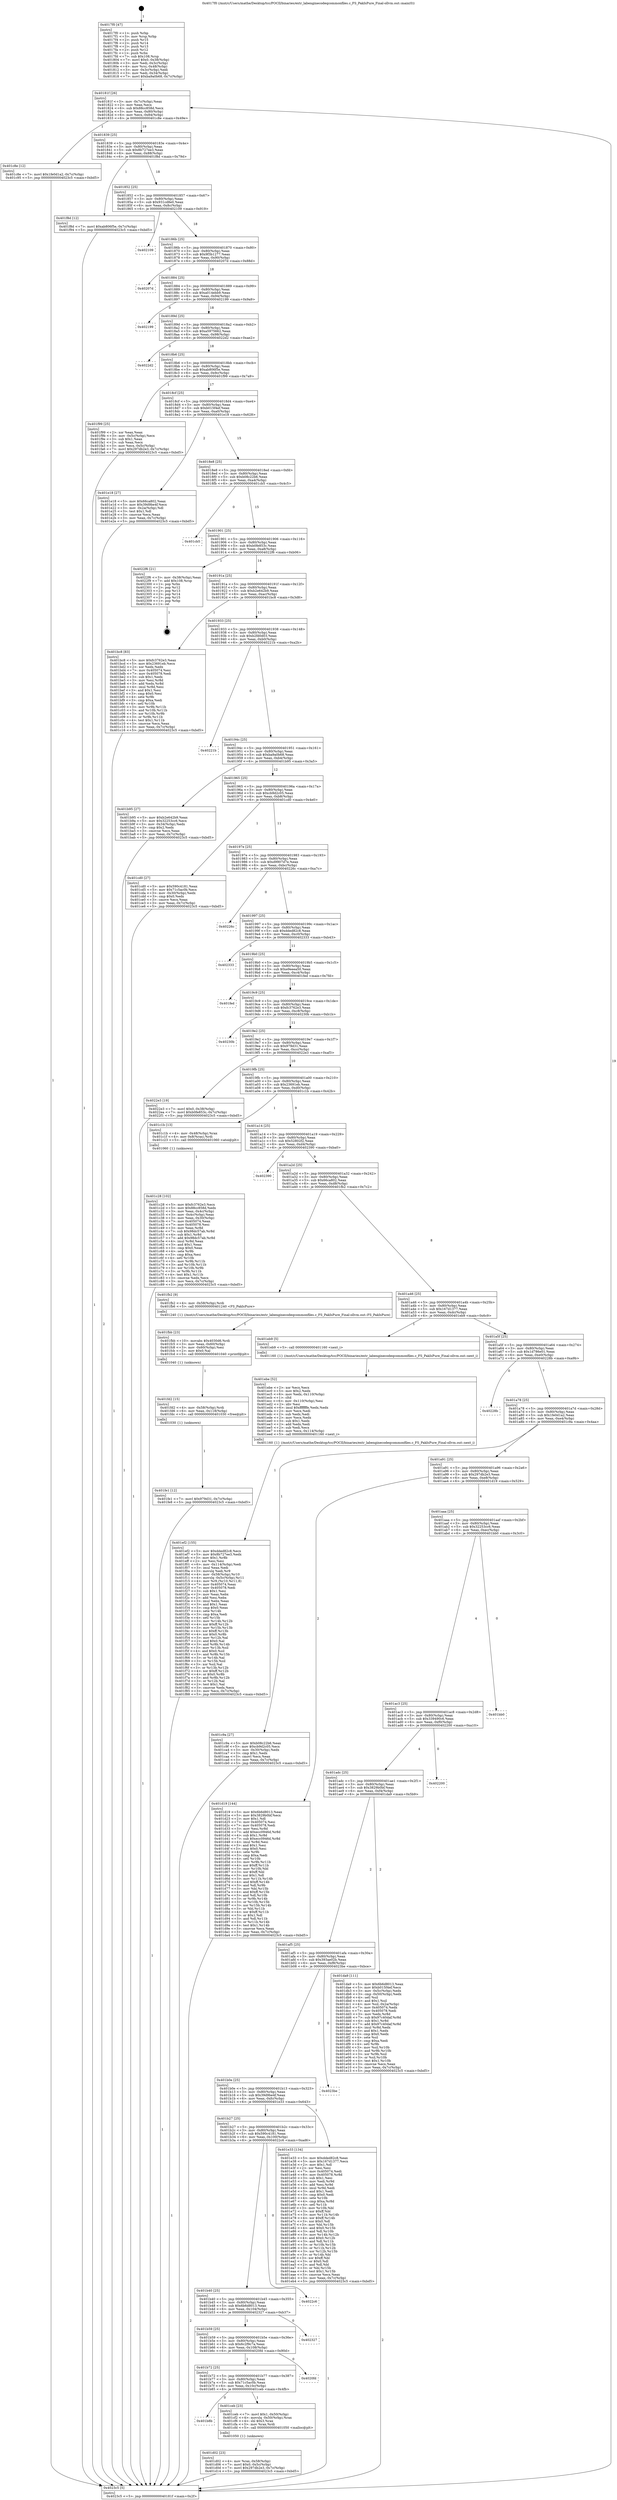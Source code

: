 digraph "0x4017f0" {
  label = "0x4017f0 (/mnt/c/Users/mathe/Desktop/tcc/POCII/binaries/extr_labenginecodeqcommonfiles.c_FS_PakIsPure_Final-ollvm.out::main(0))"
  labelloc = "t"
  node[shape=record]

  Entry [label="",width=0.3,height=0.3,shape=circle,fillcolor=black,style=filled]
  "0x40181f" [label="{
     0x40181f [26]\l
     | [instrs]\l
     &nbsp;&nbsp;0x40181f \<+3\>: mov -0x7c(%rbp),%eax\l
     &nbsp;&nbsp;0x401822 \<+2\>: mov %eax,%ecx\l
     &nbsp;&nbsp;0x401824 \<+6\>: sub $0x88cc858d,%ecx\l
     &nbsp;&nbsp;0x40182a \<+3\>: mov %eax,-0x80(%rbp)\l
     &nbsp;&nbsp;0x40182d \<+6\>: mov %ecx,-0x84(%rbp)\l
     &nbsp;&nbsp;0x401833 \<+6\>: je 0000000000401c8e \<main+0x49e\>\l
  }"]
  "0x401c8e" [label="{
     0x401c8e [12]\l
     | [instrs]\l
     &nbsp;&nbsp;0x401c8e \<+7\>: movl $0x1fe0d1a2,-0x7c(%rbp)\l
     &nbsp;&nbsp;0x401c95 \<+5\>: jmp 00000000004023c5 \<main+0xbd5\>\l
  }"]
  "0x401839" [label="{
     0x401839 [25]\l
     | [instrs]\l
     &nbsp;&nbsp;0x401839 \<+5\>: jmp 000000000040183e \<main+0x4e\>\l
     &nbsp;&nbsp;0x40183e \<+3\>: mov -0x80(%rbp),%eax\l
     &nbsp;&nbsp;0x401841 \<+5\>: sub $0x8b727ee3,%eax\l
     &nbsp;&nbsp;0x401846 \<+6\>: mov %eax,-0x88(%rbp)\l
     &nbsp;&nbsp;0x40184c \<+6\>: je 0000000000401f8d \<main+0x79d\>\l
  }"]
  Exit [label="",width=0.3,height=0.3,shape=circle,fillcolor=black,style=filled,peripheries=2]
  "0x401f8d" [label="{
     0x401f8d [12]\l
     | [instrs]\l
     &nbsp;&nbsp;0x401f8d \<+7\>: movl $0xab806f5e,-0x7c(%rbp)\l
     &nbsp;&nbsp;0x401f94 \<+5\>: jmp 00000000004023c5 \<main+0xbd5\>\l
  }"]
  "0x401852" [label="{
     0x401852 [25]\l
     | [instrs]\l
     &nbsp;&nbsp;0x401852 \<+5\>: jmp 0000000000401857 \<main+0x67\>\l
     &nbsp;&nbsp;0x401857 \<+3\>: mov -0x80(%rbp),%eax\l
     &nbsp;&nbsp;0x40185a \<+5\>: sub $0x931cd8e0,%eax\l
     &nbsp;&nbsp;0x40185f \<+6\>: mov %eax,-0x8c(%rbp)\l
     &nbsp;&nbsp;0x401865 \<+6\>: je 0000000000402109 \<main+0x919\>\l
  }"]
  "0x401fe1" [label="{
     0x401fe1 [12]\l
     | [instrs]\l
     &nbsp;&nbsp;0x401fe1 \<+7\>: movl $0x979d31,-0x7c(%rbp)\l
     &nbsp;&nbsp;0x401fe8 \<+5\>: jmp 00000000004023c5 \<main+0xbd5\>\l
  }"]
  "0x402109" [label="{
     0x402109\l
  }", style=dashed]
  "0x40186b" [label="{
     0x40186b [25]\l
     | [instrs]\l
     &nbsp;&nbsp;0x40186b \<+5\>: jmp 0000000000401870 \<main+0x80\>\l
     &nbsp;&nbsp;0x401870 \<+3\>: mov -0x80(%rbp),%eax\l
     &nbsp;&nbsp;0x401873 \<+5\>: sub $0x9f3b1277,%eax\l
     &nbsp;&nbsp;0x401878 \<+6\>: mov %eax,-0x90(%rbp)\l
     &nbsp;&nbsp;0x40187e \<+6\>: je 000000000040207d \<main+0x88d\>\l
  }"]
  "0x401fd2" [label="{
     0x401fd2 [15]\l
     | [instrs]\l
     &nbsp;&nbsp;0x401fd2 \<+4\>: mov -0x58(%rbp),%rdi\l
     &nbsp;&nbsp;0x401fd6 \<+6\>: mov %eax,-0x118(%rbp)\l
     &nbsp;&nbsp;0x401fdc \<+5\>: call 0000000000401030 \<free@plt\>\l
     | [calls]\l
     &nbsp;&nbsp;0x401030 \{1\} (unknown)\l
  }"]
  "0x40207d" [label="{
     0x40207d\l
  }", style=dashed]
  "0x401884" [label="{
     0x401884 [25]\l
     | [instrs]\l
     &nbsp;&nbsp;0x401884 \<+5\>: jmp 0000000000401889 \<main+0x99\>\l
     &nbsp;&nbsp;0x401889 \<+3\>: mov -0x80(%rbp),%eax\l
     &nbsp;&nbsp;0x40188c \<+5\>: sub $0xa014ebb9,%eax\l
     &nbsp;&nbsp;0x401891 \<+6\>: mov %eax,-0x94(%rbp)\l
     &nbsp;&nbsp;0x401897 \<+6\>: je 0000000000402199 \<main+0x9a9\>\l
  }"]
  "0x401fbb" [label="{
     0x401fbb [23]\l
     | [instrs]\l
     &nbsp;&nbsp;0x401fbb \<+10\>: movabs $0x4030d6,%rdi\l
     &nbsp;&nbsp;0x401fc5 \<+3\>: mov %eax,-0x60(%rbp)\l
     &nbsp;&nbsp;0x401fc8 \<+3\>: mov -0x60(%rbp),%esi\l
     &nbsp;&nbsp;0x401fcb \<+2\>: mov $0x0,%al\l
     &nbsp;&nbsp;0x401fcd \<+5\>: call 0000000000401040 \<printf@plt\>\l
     | [calls]\l
     &nbsp;&nbsp;0x401040 \{1\} (unknown)\l
  }"]
  "0x402199" [label="{
     0x402199\l
  }", style=dashed]
  "0x40189d" [label="{
     0x40189d [25]\l
     | [instrs]\l
     &nbsp;&nbsp;0x40189d \<+5\>: jmp 00000000004018a2 \<main+0xb2\>\l
     &nbsp;&nbsp;0x4018a2 \<+3\>: mov -0x80(%rbp),%eax\l
     &nbsp;&nbsp;0x4018a5 \<+5\>: sub $0xa5975662,%eax\l
     &nbsp;&nbsp;0x4018aa \<+6\>: mov %eax,-0x98(%rbp)\l
     &nbsp;&nbsp;0x4018b0 \<+6\>: je 00000000004022d2 \<main+0xae2\>\l
  }"]
  "0x401ef2" [label="{
     0x401ef2 [155]\l
     | [instrs]\l
     &nbsp;&nbsp;0x401ef2 \<+5\>: mov $0xdded82c8,%ecx\l
     &nbsp;&nbsp;0x401ef7 \<+5\>: mov $0x8b727ee3,%edx\l
     &nbsp;&nbsp;0x401efc \<+3\>: mov $0x1,%r8b\l
     &nbsp;&nbsp;0x401eff \<+2\>: xor %esi,%esi\l
     &nbsp;&nbsp;0x401f01 \<+6\>: mov -0x114(%rbp),%edi\l
     &nbsp;&nbsp;0x401f07 \<+3\>: imul %eax,%edi\l
     &nbsp;&nbsp;0x401f0a \<+3\>: movslq %edi,%r9\l
     &nbsp;&nbsp;0x401f0d \<+4\>: mov -0x58(%rbp),%r10\l
     &nbsp;&nbsp;0x401f11 \<+4\>: movslq -0x5c(%rbp),%r11\l
     &nbsp;&nbsp;0x401f15 \<+4\>: mov %r9,(%r10,%r11,8)\l
     &nbsp;&nbsp;0x401f19 \<+7\>: mov 0x405074,%eax\l
     &nbsp;&nbsp;0x401f20 \<+7\>: mov 0x405078,%edi\l
     &nbsp;&nbsp;0x401f27 \<+3\>: sub $0x1,%esi\l
     &nbsp;&nbsp;0x401f2a \<+2\>: mov %eax,%ebx\l
     &nbsp;&nbsp;0x401f2c \<+2\>: add %esi,%ebx\l
     &nbsp;&nbsp;0x401f2e \<+3\>: imul %ebx,%eax\l
     &nbsp;&nbsp;0x401f31 \<+3\>: and $0x1,%eax\l
     &nbsp;&nbsp;0x401f34 \<+3\>: cmp $0x0,%eax\l
     &nbsp;&nbsp;0x401f37 \<+4\>: sete %r14b\l
     &nbsp;&nbsp;0x401f3b \<+3\>: cmp $0xa,%edi\l
     &nbsp;&nbsp;0x401f3e \<+4\>: setl %r15b\l
     &nbsp;&nbsp;0x401f42 \<+3\>: mov %r14b,%r12b\l
     &nbsp;&nbsp;0x401f45 \<+4\>: xor $0xff,%r12b\l
     &nbsp;&nbsp;0x401f49 \<+3\>: mov %r15b,%r13b\l
     &nbsp;&nbsp;0x401f4c \<+4\>: xor $0xff,%r13b\l
     &nbsp;&nbsp;0x401f50 \<+4\>: xor $0x0,%r8b\l
     &nbsp;&nbsp;0x401f54 \<+3\>: mov %r12b,%al\l
     &nbsp;&nbsp;0x401f57 \<+2\>: and $0x0,%al\l
     &nbsp;&nbsp;0x401f59 \<+3\>: and %r8b,%r14b\l
     &nbsp;&nbsp;0x401f5c \<+3\>: mov %r13b,%sil\l
     &nbsp;&nbsp;0x401f5f \<+4\>: and $0x0,%sil\l
     &nbsp;&nbsp;0x401f63 \<+3\>: and %r8b,%r15b\l
     &nbsp;&nbsp;0x401f66 \<+3\>: or %r14b,%al\l
     &nbsp;&nbsp;0x401f69 \<+3\>: or %r15b,%sil\l
     &nbsp;&nbsp;0x401f6c \<+3\>: xor %sil,%al\l
     &nbsp;&nbsp;0x401f6f \<+3\>: or %r13b,%r12b\l
     &nbsp;&nbsp;0x401f72 \<+4\>: xor $0xff,%r12b\l
     &nbsp;&nbsp;0x401f76 \<+4\>: or $0x0,%r8b\l
     &nbsp;&nbsp;0x401f7a \<+3\>: and %r8b,%r12b\l
     &nbsp;&nbsp;0x401f7d \<+3\>: or %r12b,%al\l
     &nbsp;&nbsp;0x401f80 \<+2\>: test $0x1,%al\l
     &nbsp;&nbsp;0x401f82 \<+3\>: cmovne %edx,%ecx\l
     &nbsp;&nbsp;0x401f85 \<+3\>: mov %ecx,-0x7c(%rbp)\l
     &nbsp;&nbsp;0x401f88 \<+5\>: jmp 00000000004023c5 \<main+0xbd5\>\l
  }"]
  "0x4022d2" [label="{
     0x4022d2\l
  }", style=dashed]
  "0x4018b6" [label="{
     0x4018b6 [25]\l
     | [instrs]\l
     &nbsp;&nbsp;0x4018b6 \<+5\>: jmp 00000000004018bb \<main+0xcb\>\l
     &nbsp;&nbsp;0x4018bb \<+3\>: mov -0x80(%rbp),%eax\l
     &nbsp;&nbsp;0x4018be \<+5\>: sub $0xab806f5e,%eax\l
     &nbsp;&nbsp;0x4018c3 \<+6\>: mov %eax,-0x9c(%rbp)\l
     &nbsp;&nbsp;0x4018c9 \<+6\>: je 0000000000401f99 \<main+0x7a9\>\l
  }"]
  "0x401ebe" [label="{
     0x401ebe [52]\l
     | [instrs]\l
     &nbsp;&nbsp;0x401ebe \<+2\>: xor %ecx,%ecx\l
     &nbsp;&nbsp;0x401ec0 \<+5\>: mov $0x2,%edx\l
     &nbsp;&nbsp;0x401ec5 \<+6\>: mov %edx,-0x110(%rbp)\l
     &nbsp;&nbsp;0x401ecb \<+1\>: cltd\l
     &nbsp;&nbsp;0x401ecc \<+6\>: mov -0x110(%rbp),%esi\l
     &nbsp;&nbsp;0x401ed2 \<+2\>: idiv %esi\l
     &nbsp;&nbsp;0x401ed4 \<+6\>: imul $0xfffffffe,%edx,%edx\l
     &nbsp;&nbsp;0x401eda \<+2\>: mov %ecx,%edi\l
     &nbsp;&nbsp;0x401edc \<+2\>: sub %edx,%edi\l
     &nbsp;&nbsp;0x401ede \<+2\>: mov %ecx,%edx\l
     &nbsp;&nbsp;0x401ee0 \<+3\>: sub $0x1,%edx\l
     &nbsp;&nbsp;0x401ee3 \<+2\>: add %edx,%edi\l
     &nbsp;&nbsp;0x401ee5 \<+2\>: sub %edi,%ecx\l
     &nbsp;&nbsp;0x401ee7 \<+6\>: mov %ecx,-0x114(%rbp)\l
     &nbsp;&nbsp;0x401eed \<+5\>: call 0000000000401160 \<next_i\>\l
     | [calls]\l
     &nbsp;&nbsp;0x401160 \{1\} (/mnt/c/Users/mathe/Desktop/tcc/POCII/binaries/extr_labenginecodeqcommonfiles.c_FS_PakIsPure_Final-ollvm.out::next_i)\l
  }"]
  "0x401f99" [label="{
     0x401f99 [25]\l
     | [instrs]\l
     &nbsp;&nbsp;0x401f99 \<+2\>: xor %eax,%eax\l
     &nbsp;&nbsp;0x401f9b \<+3\>: mov -0x5c(%rbp),%ecx\l
     &nbsp;&nbsp;0x401f9e \<+3\>: sub $0x1,%eax\l
     &nbsp;&nbsp;0x401fa1 \<+2\>: sub %eax,%ecx\l
     &nbsp;&nbsp;0x401fa3 \<+3\>: mov %ecx,-0x5c(%rbp)\l
     &nbsp;&nbsp;0x401fa6 \<+7\>: movl $0x297db2e3,-0x7c(%rbp)\l
     &nbsp;&nbsp;0x401fad \<+5\>: jmp 00000000004023c5 \<main+0xbd5\>\l
  }"]
  "0x4018cf" [label="{
     0x4018cf [25]\l
     | [instrs]\l
     &nbsp;&nbsp;0x4018cf \<+5\>: jmp 00000000004018d4 \<main+0xe4\>\l
     &nbsp;&nbsp;0x4018d4 \<+3\>: mov -0x80(%rbp),%eax\l
     &nbsp;&nbsp;0x4018d7 \<+5\>: sub $0xb015f4ef,%eax\l
     &nbsp;&nbsp;0x4018dc \<+6\>: mov %eax,-0xa0(%rbp)\l
     &nbsp;&nbsp;0x4018e2 \<+6\>: je 0000000000401e18 \<main+0x628\>\l
  }"]
  "0x401d02" [label="{
     0x401d02 [23]\l
     | [instrs]\l
     &nbsp;&nbsp;0x401d02 \<+4\>: mov %rax,-0x58(%rbp)\l
     &nbsp;&nbsp;0x401d06 \<+7\>: movl $0x0,-0x5c(%rbp)\l
     &nbsp;&nbsp;0x401d0d \<+7\>: movl $0x297db2e3,-0x7c(%rbp)\l
     &nbsp;&nbsp;0x401d14 \<+5\>: jmp 00000000004023c5 \<main+0xbd5\>\l
  }"]
  "0x401e18" [label="{
     0x401e18 [27]\l
     | [instrs]\l
     &nbsp;&nbsp;0x401e18 \<+5\>: mov $0x66ca802,%eax\l
     &nbsp;&nbsp;0x401e1d \<+5\>: mov $0x39d9be4f,%ecx\l
     &nbsp;&nbsp;0x401e22 \<+3\>: mov -0x2a(%rbp),%dl\l
     &nbsp;&nbsp;0x401e25 \<+3\>: test $0x1,%dl\l
     &nbsp;&nbsp;0x401e28 \<+3\>: cmovne %ecx,%eax\l
     &nbsp;&nbsp;0x401e2b \<+3\>: mov %eax,-0x7c(%rbp)\l
     &nbsp;&nbsp;0x401e2e \<+5\>: jmp 00000000004023c5 \<main+0xbd5\>\l
  }"]
  "0x4018e8" [label="{
     0x4018e8 [25]\l
     | [instrs]\l
     &nbsp;&nbsp;0x4018e8 \<+5\>: jmp 00000000004018ed \<main+0xfd\>\l
     &nbsp;&nbsp;0x4018ed \<+3\>: mov -0x80(%rbp),%eax\l
     &nbsp;&nbsp;0x4018f0 \<+5\>: sub $0xb08c22b6,%eax\l
     &nbsp;&nbsp;0x4018f5 \<+6\>: mov %eax,-0xa4(%rbp)\l
     &nbsp;&nbsp;0x4018fb \<+6\>: je 0000000000401cb5 \<main+0x4c5\>\l
  }"]
  "0x401b8b" [label="{
     0x401b8b\l
  }", style=dashed]
  "0x401cb5" [label="{
     0x401cb5\l
  }", style=dashed]
  "0x401901" [label="{
     0x401901 [25]\l
     | [instrs]\l
     &nbsp;&nbsp;0x401901 \<+5\>: jmp 0000000000401906 \<main+0x116\>\l
     &nbsp;&nbsp;0x401906 \<+3\>: mov -0x80(%rbp),%eax\l
     &nbsp;&nbsp;0x401909 \<+5\>: sub $0xb0fe853c,%eax\l
     &nbsp;&nbsp;0x40190e \<+6\>: mov %eax,-0xa8(%rbp)\l
     &nbsp;&nbsp;0x401914 \<+6\>: je 00000000004022f6 \<main+0xb06\>\l
  }"]
  "0x401ceb" [label="{
     0x401ceb [23]\l
     | [instrs]\l
     &nbsp;&nbsp;0x401ceb \<+7\>: movl $0x1,-0x50(%rbp)\l
     &nbsp;&nbsp;0x401cf2 \<+4\>: movslq -0x50(%rbp),%rax\l
     &nbsp;&nbsp;0x401cf6 \<+4\>: shl $0x3,%rax\l
     &nbsp;&nbsp;0x401cfa \<+3\>: mov %rax,%rdi\l
     &nbsp;&nbsp;0x401cfd \<+5\>: call 0000000000401050 \<malloc@plt\>\l
     | [calls]\l
     &nbsp;&nbsp;0x401050 \{1\} (unknown)\l
  }"]
  "0x4022f6" [label="{
     0x4022f6 [21]\l
     | [instrs]\l
     &nbsp;&nbsp;0x4022f6 \<+3\>: mov -0x38(%rbp),%eax\l
     &nbsp;&nbsp;0x4022f9 \<+7\>: add $0x108,%rsp\l
     &nbsp;&nbsp;0x402300 \<+1\>: pop %rbx\l
     &nbsp;&nbsp;0x402301 \<+2\>: pop %r12\l
     &nbsp;&nbsp;0x402303 \<+2\>: pop %r13\l
     &nbsp;&nbsp;0x402305 \<+2\>: pop %r14\l
     &nbsp;&nbsp;0x402307 \<+2\>: pop %r15\l
     &nbsp;&nbsp;0x402309 \<+1\>: pop %rbp\l
     &nbsp;&nbsp;0x40230a \<+1\>: ret\l
  }"]
  "0x40191a" [label="{
     0x40191a [25]\l
     | [instrs]\l
     &nbsp;&nbsp;0x40191a \<+5\>: jmp 000000000040191f \<main+0x12f\>\l
     &nbsp;&nbsp;0x40191f \<+3\>: mov -0x80(%rbp),%eax\l
     &nbsp;&nbsp;0x401922 \<+5\>: sub $0xb2e642b9,%eax\l
     &nbsp;&nbsp;0x401927 \<+6\>: mov %eax,-0xac(%rbp)\l
     &nbsp;&nbsp;0x40192d \<+6\>: je 0000000000401bc8 \<main+0x3d8\>\l
  }"]
  "0x401b72" [label="{
     0x401b72 [25]\l
     | [instrs]\l
     &nbsp;&nbsp;0x401b72 \<+5\>: jmp 0000000000401b77 \<main+0x387\>\l
     &nbsp;&nbsp;0x401b77 \<+3\>: mov -0x80(%rbp),%eax\l
     &nbsp;&nbsp;0x401b7a \<+5\>: sub $0x71c5ac0b,%eax\l
     &nbsp;&nbsp;0x401b7f \<+6\>: mov %eax,-0x10c(%rbp)\l
     &nbsp;&nbsp;0x401b85 \<+6\>: je 0000000000401ceb \<main+0x4fb\>\l
  }"]
  "0x401bc8" [label="{
     0x401bc8 [83]\l
     | [instrs]\l
     &nbsp;&nbsp;0x401bc8 \<+5\>: mov $0xfc3762e3,%eax\l
     &nbsp;&nbsp;0x401bcd \<+5\>: mov $0x23691eb,%ecx\l
     &nbsp;&nbsp;0x401bd2 \<+2\>: xor %edx,%edx\l
     &nbsp;&nbsp;0x401bd4 \<+7\>: mov 0x405074,%esi\l
     &nbsp;&nbsp;0x401bdb \<+7\>: mov 0x405078,%edi\l
     &nbsp;&nbsp;0x401be2 \<+3\>: sub $0x1,%edx\l
     &nbsp;&nbsp;0x401be5 \<+3\>: mov %esi,%r8d\l
     &nbsp;&nbsp;0x401be8 \<+3\>: add %edx,%r8d\l
     &nbsp;&nbsp;0x401beb \<+4\>: imul %r8d,%esi\l
     &nbsp;&nbsp;0x401bef \<+3\>: and $0x1,%esi\l
     &nbsp;&nbsp;0x401bf2 \<+3\>: cmp $0x0,%esi\l
     &nbsp;&nbsp;0x401bf5 \<+4\>: sete %r9b\l
     &nbsp;&nbsp;0x401bf9 \<+3\>: cmp $0xa,%edi\l
     &nbsp;&nbsp;0x401bfc \<+4\>: setl %r10b\l
     &nbsp;&nbsp;0x401c00 \<+3\>: mov %r9b,%r11b\l
     &nbsp;&nbsp;0x401c03 \<+3\>: and %r10b,%r11b\l
     &nbsp;&nbsp;0x401c06 \<+3\>: xor %r10b,%r9b\l
     &nbsp;&nbsp;0x401c09 \<+3\>: or %r9b,%r11b\l
     &nbsp;&nbsp;0x401c0c \<+4\>: test $0x1,%r11b\l
     &nbsp;&nbsp;0x401c10 \<+3\>: cmovne %ecx,%eax\l
     &nbsp;&nbsp;0x401c13 \<+3\>: mov %eax,-0x7c(%rbp)\l
     &nbsp;&nbsp;0x401c16 \<+5\>: jmp 00000000004023c5 \<main+0xbd5\>\l
  }"]
  "0x401933" [label="{
     0x401933 [25]\l
     | [instrs]\l
     &nbsp;&nbsp;0x401933 \<+5\>: jmp 0000000000401938 \<main+0x148\>\l
     &nbsp;&nbsp;0x401938 \<+3\>: mov -0x80(%rbp),%eax\l
     &nbsp;&nbsp;0x40193b \<+5\>: sub $0xb2fd0d03,%eax\l
     &nbsp;&nbsp;0x401940 \<+6\>: mov %eax,-0xb0(%rbp)\l
     &nbsp;&nbsp;0x401946 \<+6\>: je 000000000040221b \<main+0xa2b\>\l
  }"]
  "0x4020fd" [label="{
     0x4020fd\l
  }", style=dashed]
  "0x40221b" [label="{
     0x40221b\l
  }", style=dashed]
  "0x40194c" [label="{
     0x40194c [25]\l
     | [instrs]\l
     &nbsp;&nbsp;0x40194c \<+5\>: jmp 0000000000401951 \<main+0x161\>\l
     &nbsp;&nbsp;0x401951 \<+3\>: mov -0x80(%rbp),%eax\l
     &nbsp;&nbsp;0x401954 \<+5\>: sub $0xba9a0b68,%eax\l
     &nbsp;&nbsp;0x401959 \<+6\>: mov %eax,-0xb4(%rbp)\l
     &nbsp;&nbsp;0x40195f \<+6\>: je 0000000000401b95 \<main+0x3a5\>\l
  }"]
  "0x401b59" [label="{
     0x401b59 [25]\l
     | [instrs]\l
     &nbsp;&nbsp;0x401b59 \<+5\>: jmp 0000000000401b5e \<main+0x36e\>\l
     &nbsp;&nbsp;0x401b5e \<+3\>: mov -0x80(%rbp),%eax\l
     &nbsp;&nbsp;0x401b61 \<+5\>: sub $0x6c2f9c7a,%eax\l
     &nbsp;&nbsp;0x401b66 \<+6\>: mov %eax,-0x108(%rbp)\l
     &nbsp;&nbsp;0x401b6c \<+6\>: je 00000000004020fd \<main+0x90d\>\l
  }"]
  "0x401b95" [label="{
     0x401b95 [27]\l
     | [instrs]\l
     &nbsp;&nbsp;0x401b95 \<+5\>: mov $0xb2e642b9,%eax\l
     &nbsp;&nbsp;0x401b9a \<+5\>: mov $0x32253cc6,%ecx\l
     &nbsp;&nbsp;0x401b9f \<+3\>: mov -0x34(%rbp),%edx\l
     &nbsp;&nbsp;0x401ba2 \<+3\>: cmp $0x2,%edx\l
     &nbsp;&nbsp;0x401ba5 \<+3\>: cmovne %ecx,%eax\l
     &nbsp;&nbsp;0x401ba8 \<+3\>: mov %eax,-0x7c(%rbp)\l
     &nbsp;&nbsp;0x401bab \<+5\>: jmp 00000000004023c5 \<main+0xbd5\>\l
  }"]
  "0x401965" [label="{
     0x401965 [25]\l
     | [instrs]\l
     &nbsp;&nbsp;0x401965 \<+5\>: jmp 000000000040196a \<main+0x17a\>\l
     &nbsp;&nbsp;0x40196a \<+3\>: mov -0x80(%rbp),%eax\l
     &nbsp;&nbsp;0x40196d \<+5\>: sub $0xcb9d2c05,%eax\l
     &nbsp;&nbsp;0x401972 \<+6\>: mov %eax,-0xb8(%rbp)\l
     &nbsp;&nbsp;0x401978 \<+6\>: je 0000000000401cd0 \<main+0x4e0\>\l
  }"]
  "0x4023c5" [label="{
     0x4023c5 [5]\l
     | [instrs]\l
     &nbsp;&nbsp;0x4023c5 \<+5\>: jmp 000000000040181f \<main+0x2f\>\l
  }"]
  "0x4017f0" [label="{
     0x4017f0 [47]\l
     | [instrs]\l
     &nbsp;&nbsp;0x4017f0 \<+1\>: push %rbp\l
     &nbsp;&nbsp;0x4017f1 \<+3\>: mov %rsp,%rbp\l
     &nbsp;&nbsp;0x4017f4 \<+2\>: push %r15\l
     &nbsp;&nbsp;0x4017f6 \<+2\>: push %r14\l
     &nbsp;&nbsp;0x4017f8 \<+2\>: push %r13\l
     &nbsp;&nbsp;0x4017fa \<+2\>: push %r12\l
     &nbsp;&nbsp;0x4017fc \<+1\>: push %rbx\l
     &nbsp;&nbsp;0x4017fd \<+7\>: sub $0x108,%rsp\l
     &nbsp;&nbsp;0x401804 \<+7\>: movl $0x0,-0x38(%rbp)\l
     &nbsp;&nbsp;0x40180b \<+3\>: mov %edi,-0x3c(%rbp)\l
     &nbsp;&nbsp;0x40180e \<+4\>: mov %rsi,-0x48(%rbp)\l
     &nbsp;&nbsp;0x401812 \<+3\>: mov -0x3c(%rbp),%edi\l
     &nbsp;&nbsp;0x401815 \<+3\>: mov %edi,-0x34(%rbp)\l
     &nbsp;&nbsp;0x401818 \<+7\>: movl $0xba9a0b68,-0x7c(%rbp)\l
  }"]
  "0x402327" [label="{
     0x402327\l
  }", style=dashed]
  "0x401cd0" [label="{
     0x401cd0 [27]\l
     | [instrs]\l
     &nbsp;&nbsp;0x401cd0 \<+5\>: mov $0x590c4181,%eax\l
     &nbsp;&nbsp;0x401cd5 \<+5\>: mov $0x71c5ac0b,%ecx\l
     &nbsp;&nbsp;0x401cda \<+3\>: mov -0x30(%rbp),%edx\l
     &nbsp;&nbsp;0x401cdd \<+3\>: cmp $0x0,%edx\l
     &nbsp;&nbsp;0x401ce0 \<+3\>: cmove %ecx,%eax\l
     &nbsp;&nbsp;0x401ce3 \<+3\>: mov %eax,-0x7c(%rbp)\l
     &nbsp;&nbsp;0x401ce6 \<+5\>: jmp 00000000004023c5 \<main+0xbd5\>\l
  }"]
  "0x40197e" [label="{
     0x40197e [25]\l
     | [instrs]\l
     &nbsp;&nbsp;0x40197e \<+5\>: jmp 0000000000401983 \<main+0x193\>\l
     &nbsp;&nbsp;0x401983 \<+3\>: mov -0x80(%rbp),%eax\l
     &nbsp;&nbsp;0x401986 \<+5\>: sub $0xd9907d7e,%eax\l
     &nbsp;&nbsp;0x40198b \<+6\>: mov %eax,-0xbc(%rbp)\l
     &nbsp;&nbsp;0x401991 \<+6\>: je 000000000040226c \<main+0xa7c\>\l
  }"]
  "0x401b40" [label="{
     0x401b40 [25]\l
     | [instrs]\l
     &nbsp;&nbsp;0x401b40 \<+5\>: jmp 0000000000401b45 \<main+0x355\>\l
     &nbsp;&nbsp;0x401b45 \<+3\>: mov -0x80(%rbp),%eax\l
     &nbsp;&nbsp;0x401b48 \<+5\>: sub $0x6b6d8013,%eax\l
     &nbsp;&nbsp;0x401b4d \<+6\>: mov %eax,-0x104(%rbp)\l
     &nbsp;&nbsp;0x401b53 \<+6\>: je 0000000000402327 \<main+0xb37\>\l
  }"]
  "0x40226c" [label="{
     0x40226c\l
  }", style=dashed]
  "0x401997" [label="{
     0x401997 [25]\l
     | [instrs]\l
     &nbsp;&nbsp;0x401997 \<+5\>: jmp 000000000040199c \<main+0x1ac\>\l
     &nbsp;&nbsp;0x40199c \<+3\>: mov -0x80(%rbp),%eax\l
     &nbsp;&nbsp;0x40199f \<+5\>: sub $0xdded82c8,%eax\l
     &nbsp;&nbsp;0x4019a4 \<+6\>: mov %eax,-0xc0(%rbp)\l
     &nbsp;&nbsp;0x4019aa \<+6\>: je 0000000000402333 \<main+0xb43\>\l
  }"]
  "0x4022c6" [label="{
     0x4022c6\l
  }", style=dashed]
  "0x402333" [label="{
     0x402333\l
  }", style=dashed]
  "0x4019b0" [label="{
     0x4019b0 [25]\l
     | [instrs]\l
     &nbsp;&nbsp;0x4019b0 \<+5\>: jmp 00000000004019b5 \<main+0x1c5\>\l
     &nbsp;&nbsp;0x4019b5 \<+3\>: mov -0x80(%rbp),%eax\l
     &nbsp;&nbsp;0x4019b8 \<+5\>: sub $0xe9eeea50,%eax\l
     &nbsp;&nbsp;0x4019bd \<+6\>: mov %eax,-0xc4(%rbp)\l
     &nbsp;&nbsp;0x4019c3 \<+6\>: je 0000000000401fed \<main+0x7fd\>\l
  }"]
  "0x401b27" [label="{
     0x401b27 [25]\l
     | [instrs]\l
     &nbsp;&nbsp;0x401b27 \<+5\>: jmp 0000000000401b2c \<main+0x33c\>\l
     &nbsp;&nbsp;0x401b2c \<+3\>: mov -0x80(%rbp),%eax\l
     &nbsp;&nbsp;0x401b2f \<+5\>: sub $0x590c4181,%eax\l
     &nbsp;&nbsp;0x401b34 \<+6\>: mov %eax,-0x100(%rbp)\l
     &nbsp;&nbsp;0x401b3a \<+6\>: je 00000000004022c6 \<main+0xad6\>\l
  }"]
  "0x401fed" [label="{
     0x401fed\l
  }", style=dashed]
  "0x4019c9" [label="{
     0x4019c9 [25]\l
     | [instrs]\l
     &nbsp;&nbsp;0x4019c9 \<+5\>: jmp 00000000004019ce \<main+0x1de\>\l
     &nbsp;&nbsp;0x4019ce \<+3\>: mov -0x80(%rbp),%eax\l
     &nbsp;&nbsp;0x4019d1 \<+5\>: sub $0xfc3762e3,%eax\l
     &nbsp;&nbsp;0x4019d6 \<+6\>: mov %eax,-0xc8(%rbp)\l
     &nbsp;&nbsp;0x4019dc \<+6\>: je 000000000040230b \<main+0xb1b\>\l
  }"]
  "0x401e33" [label="{
     0x401e33 [134]\l
     | [instrs]\l
     &nbsp;&nbsp;0x401e33 \<+5\>: mov $0xdded82c8,%eax\l
     &nbsp;&nbsp;0x401e38 \<+5\>: mov $0x167d1377,%ecx\l
     &nbsp;&nbsp;0x401e3d \<+2\>: mov $0x1,%dl\l
     &nbsp;&nbsp;0x401e3f \<+2\>: xor %esi,%esi\l
     &nbsp;&nbsp;0x401e41 \<+7\>: mov 0x405074,%edi\l
     &nbsp;&nbsp;0x401e48 \<+8\>: mov 0x405078,%r8d\l
     &nbsp;&nbsp;0x401e50 \<+3\>: sub $0x1,%esi\l
     &nbsp;&nbsp;0x401e53 \<+3\>: mov %edi,%r9d\l
     &nbsp;&nbsp;0x401e56 \<+3\>: add %esi,%r9d\l
     &nbsp;&nbsp;0x401e59 \<+4\>: imul %r9d,%edi\l
     &nbsp;&nbsp;0x401e5d \<+3\>: and $0x1,%edi\l
     &nbsp;&nbsp;0x401e60 \<+3\>: cmp $0x0,%edi\l
     &nbsp;&nbsp;0x401e63 \<+4\>: sete %r10b\l
     &nbsp;&nbsp;0x401e67 \<+4\>: cmp $0xa,%r8d\l
     &nbsp;&nbsp;0x401e6b \<+4\>: setl %r11b\l
     &nbsp;&nbsp;0x401e6f \<+3\>: mov %r10b,%bl\l
     &nbsp;&nbsp;0x401e72 \<+3\>: xor $0xff,%bl\l
     &nbsp;&nbsp;0x401e75 \<+3\>: mov %r11b,%r14b\l
     &nbsp;&nbsp;0x401e78 \<+4\>: xor $0xff,%r14b\l
     &nbsp;&nbsp;0x401e7c \<+3\>: xor $0x0,%dl\l
     &nbsp;&nbsp;0x401e7f \<+3\>: mov %bl,%r15b\l
     &nbsp;&nbsp;0x401e82 \<+4\>: and $0x0,%r15b\l
     &nbsp;&nbsp;0x401e86 \<+3\>: and %dl,%r10b\l
     &nbsp;&nbsp;0x401e89 \<+3\>: mov %r14b,%r12b\l
     &nbsp;&nbsp;0x401e8c \<+4\>: and $0x0,%r12b\l
     &nbsp;&nbsp;0x401e90 \<+3\>: and %dl,%r11b\l
     &nbsp;&nbsp;0x401e93 \<+3\>: or %r10b,%r15b\l
     &nbsp;&nbsp;0x401e96 \<+3\>: or %r11b,%r12b\l
     &nbsp;&nbsp;0x401e99 \<+3\>: xor %r12b,%r15b\l
     &nbsp;&nbsp;0x401e9c \<+3\>: or %r14b,%bl\l
     &nbsp;&nbsp;0x401e9f \<+3\>: xor $0xff,%bl\l
     &nbsp;&nbsp;0x401ea2 \<+3\>: or $0x0,%dl\l
     &nbsp;&nbsp;0x401ea5 \<+2\>: and %dl,%bl\l
     &nbsp;&nbsp;0x401ea7 \<+3\>: or %bl,%r15b\l
     &nbsp;&nbsp;0x401eaa \<+4\>: test $0x1,%r15b\l
     &nbsp;&nbsp;0x401eae \<+3\>: cmovne %ecx,%eax\l
     &nbsp;&nbsp;0x401eb1 \<+3\>: mov %eax,-0x7c(%rbp)\l
     &nbsp;&nbsp;0x401eb4 \<+5\>: jmp 00000000004023c5 \<main+0xbd5\>\l
  }"]
  "0x40230b" [label="{
     0x40230b\l
  }", style=dashed]
  "0x4019e2" [label="{
     0x4019e2 [25]\l
     | [instrs]\l
     &nbsp;&nbsp;0x4019e2 \<+5\>: jmp 00000000004019e7 \<main+0x1f7\>\l
     &nbsp;&nbsp;0x4019e7 \<+3\>: mov -0x80(%rbp),%eax\l
     &nbsp;&nbsp;0x4019ea \<+5\>: sub $0x979d31,%eax\l
     &nbsp;&nbsp;0x4019ef \<+6\>: mov %eax,-0xcc(%rbp)\l
     &nbsp;&nbsp;0x4019f5 \<+6\>: je 00000000004022e3 \<main+0xaf3\>\l
  }"]
  "0x401b0e" [label="{
     0x401b0e [25]\l
     | [instrs]\l
     &nbsp;&nbsp;0x401b0e \<+5\>: jmp 0000000000401b13 \<main+0x323\>\l
     &nbsp;&nbsp;0x401b13 \<+3\>: mov -0x80(%rbp),%eax\l
     &nbsp;&nbsp;0x401b16 \<+5\>: sub $0x39d9be4f,%eax\l
     &nbsp;&nbsp;0x401b1b \<+6\>: mov %eax,-0xfc(%rbp)\l
     &nbsp;&nbsp;0x401b21 \<+6\>: je 0000000000401e33 \<main+0x643\>\l
  }"]
  "0x4022e3" [label="{
     0x4022e3 [19]\l
     | [instrs]\l
     &nbsp;&nbsp;0x4022e3 \<+7\>: movl $0x0,-0x38(%rbp)\l
     &nbsp;&nbsp;0x4022ea \<+7\>: movl $0xb0fe853c,-0x7c(%rbp)\l
     &nbsp;&nbsp;0x4022f1 \<+5\>: jmp 00000000004023c5 \<main+0xbd5\>\l
  }"]
  "0x4019fb" [label="{
     0x4019fb [25]\l
     | [instrs]\l
     &nbsp;&nbsp;0x4019fb \<+5\>: jmp 0000000000401a00 \<main+0x210\>\l
     &nbsp;&nbsp;0x401a00 \<+3\>: mov -0x80(%rbp),%eax\l
     &nbsp;&nbsp;0x401a03 \<+5\>: sub $0x23691eb,%eax\l
     &nbsp;&nbsp;0x401a08 \<+6\>: mov %eax,-0xd0(%rbp)\l
     &nbsp;&nbsp;0x401a0e \<+6\>: je 0000000000401c1b \<main+0x42b\>\l
  }"]
  "0x4023be" [label="{
     0x4023be\l
  }", style=dashed]
  "0x401c1b" [label="{
     0x401c1b [13]\l
     | [instrs]\l
     &nbsp;&nbsp;0x401c1b \<+4\>: mov -0x48(%rbp),%rax\l
     &nbsp;&nbsp;0x401c1f \<+4\>: mov 0x8(%rax),%rdi\l
     &nbsp;&nbsp;0x401c23 \<+5\>: call 0000000000401060 \<atoi@plt\>\l
     | [calls]\l
     &nbsp;&nbsp;0x401060 \{1\} (unknown)\l
  }"]
  "0x401a14" [label="{
     0x401a14 [25]\l
     | [instrs]\l
     &nbsp;&nbsp;0x401a14 \<+5\>: jmp 0000000000401a19 \<main+0x229\>\l
     &nbsp;&nbsp;0x401a19 \<+3\>: mov -0x80(%rbp),%eax\l
     &nbsp;&nbsp;0x401a1c \<+5\>: sub $0x52802f2,%eax\l
     &nbsp;&nbsp;0x401a21 \<+6\>: mov %eax,-0xd4(%rbp)\l
     &nbsp;&nbsp;0x401a27 \<+6\>: je 0000000000402390 \<main+0xba0\>\l
  }"]
  "0x401c28" [label="{
     0x401c28 [102]\l
     | [instrs]\l
     &nbsp;&nbsp;0x401c28 \<+5\>: mov $0xfc3762e3,%ecx\l
     &nbsp;&nbsp;0x401c2d \<+5\>: mov $0x88cc858d,%edx\l
     &nbsp;&nbsp;0x401c32 \<+3\>: mov %eax,-0x4c(%rbp)\l
     &nbsp;&nbsp;0x401c35 \<+3\>: mov -0x4c(%rbp),%eax\l
     &nbsp;&nbsp;0x401c38 \<+3\>: mov %eax,-0x30(%rbp)\l
     &nbsp;&nbsp;0x401c3b \<+7\>: mov 0x405074,%eax\l
     &nbsp;&nbsp;0x401c42 \<+7\>: mov 0x405078,%esi\l
     &nbsp;&nbsp;0x401c49 \<+3\>: mov %eax,%r8d\l
     &nbsp;&nbsp;0x401c4c \<+7\>: sub $0x98dc57ab,%r8d\l
     &nbsp;&nbsp;0x401c53 \<+4\>: sub $0x1,%r8d\l
     &nbsp;&nbsp;0x401c57 \<+7\>: add $0x98dc57ab,%r8d\l
     &nbsp;&nbsp;0x401c5e \<+4\>: imul %r8d,%eax\l
     &nbsp;&nbsp;0x401c62 \<+3\>: and $0x1,%eax\l
     &nbsp;&nbsp;0x401c65 \<+3\>: cmp $0x0,%eax\l
     &nbsp;&nbsp;0x401c68 \<+4\>: sete %r9b\l
     &nbsp;&nbsp;0x401c6c \<+3\>: cmp $0xa,%esi\l
     &nbsp;&nbsp;0x401c6f \<+4\>: setl %r10b\l
     &nbsp;&nbsp;0x401c73 \<+3\>: mov %r9b,%r11b\l
     &nbsp;&nbsp;0x401c76 \<+3\>: and %r10b,%r11b\l
     &nbsp;&nbsp;0x401c79 \<+3\>: xor %r10b,%r9b\l
     &nbsp;&nbsp;0x401c7c \<+3\>: or %r9b,%r11b\l
     &nbsp;&nbsp;0x401c7f \<+4\>: test $0x1,%r11b\l
     &nbsp;&nbsp;0x401c83 \<+3\>: cmovne %edx,%ecx\l
     &nbsp;&nbsp;0x401c86 \<+3\>: mov %ecx,-0x7c(%rbp)\l
     &nbsp;&nbsp;0x401c89 \<+5\>: jmp 00000000004023c5 \<main+0xbd5\>\l
  }"]
  "0x401af5" [label="{
     0x401af5 [25]\l
     | [instrs]\l
     &nbsp;&nbsp;0x401af5 \<+5\>: jmp 0000000000401afa \<main+0x30a\>\l
     &nbsp;&nbsp;0x401afa \<+3\>: mov -0x80(%rbp),%eax\l
     &nbsp;&nbsp;0x401afd \<+5\>: sub $0x393ae02b,%eax\l
     &nbsp;&nbsp;0x401b02 \<+6\>: mov %eax,-0xf8(%rbp)\l
     &nbsp;&nbsp;0x401b08 \<+6\>: je 00000000004023be \<main+0xbce\>\l
  }"]
  "0x402390" [label="{
     0x402390\l
  }", style=dashed]
  "0x401a2d" [label="{
     0x401a2d [25]\l
     | [instrs]\l
     &nbsp;&nbsp;0x401a2d \<+5\>: jmp 0000000000401a32 \<main+0x242\>\l
     &nbsp;&nbsp;0x401a32 \<+3\>: mov -0x80(%rbp),%eax\l
     &nbsp;&nbsp;0x401a35 \<+5\>: sub $0x66ca802,%eax\l
     &nbsp;&nbsp;0x401a3a \<+6\>: mov %eax,-0xd8(%rbp)\l
     &nbsp;&nbsp;0x401a40 \<+6\>: je 0000000000401fb2 \<main+0x7c2\>\l
  }"]
  "0x401da9" [label="{
     0x401da9 [111]\l
     | [instrs]\l
     &nbsp;&nbsp;0x401da9 \<+5\>: mov $0x6b6d8013,%eax\l
     &nbsp;&nbsp;0x401dae \<+5\>: mov $0xb015f4ef,%ecx\l
     &nbsp;&nbsp;0x401db3 \<+3\>: mov -0x5c(%rbp),%edx\l
     &nbsp;&nbsp;0x401db6 \<+3\>: cmp -0x50(%rbp),%edx\l
     &nbsp;&nbsp;0x401db9 \<+4\>: setl %sil\l
     &nbsp;&nbsp;0x401dbd \<+4\>: and $0x1,%sil\l
     &nbsp;&nbsp;0x401dc1 \<+4\>: mov %sil,-0x2a(%rbp)\l
     &nbsp;&nbsp;0x401dc5 \<+7\>: mov 0x405074,%edx\l
     &nbsp;&nbsp;0x401dcc \<+7\>: mov 0x405078,%edi\l
     &nbsp;&nbsp;0x401dd3 \<+3\>: mov %edx,%r8d\l
     &nbsp;&nbsp;0x401dd6 \<+7\>: sub $0x97c40daf,%r8d\l
     &nbsp;&nbsp;0x401ddd \<+4\>: sub $0x1,%r8d\l
     &nbsp;&nbsp;0x401de1 \<+7\>: add $0x97c40daf,%r8d\l
     &nbsp;&nbsp;0x401de8 \<+4\>: imul %r8d,%edx\l
     &nbsp;&nbsp;0x401dec \<+3\>: and $0x1,%edx\l
     &nbsp;&nbsp;0x401def \<+3\>: cmp $0x0,%edx\l
     &nbsp;&nbsp;0x401df2 \<+4\>: sete %sil\l
     &nbsp;&nbsp;0x401df6 \<+3\>: cmp $0xa,%edi\l
     &nbsp;&nbsp;0x401df9 \<+4\>: setl %r9b\l
     &nbsp;&nbsp;0x401dfd \<+3\>: mov %sil,%r10b\l
     &nbsp;&nbsp;0x401e00 \<+3\>: and %r9b,%r10b\l
     &nbsp;&nbsp;0x401e03 \<+3\>: xor %r9b,%sil\l
     &nbsp;&nbsp;0x401e06 \<+3\>: or %sil,%r10b\l
     &nbsp;&nbsp;0x401e09 \<+4\>: test $0x1,%r10b\l
     &nbsp;&nbsp;0x401e0d \<+3\>: cmovne %ecx,%eax\l
     &nbsp;&nbsp;0x401e10 \<+3\>: mov %eax,-0x7c(%rbp)\l
     &nbsp;&nbsp;0x401e13 \<+5\>: jmp 00000000004023c5 \<main+0xbd5\>\l
  }"]
  "0x401fb2" [label="{
     0x401fb2 [9]\l
     | [instrs]\l
     &nbsp;&nbsp;0x401fb2 \<+4\>: mov -0x58(%rbp),%rdi\l
     &nbsp;&nbsp;0x401fb6 \<+5\>: call 0000000000401240 \<FS_PakIsPure\>\l
     | [calls]\l
     &nbsp;&nbsp;0x401240 \{1\} (/mnt/c/Users/mathe/Desktop/tcc/POCII/binaries/extr_labenginecodeqcommonfiles.c_FS_PakIsPure_Final-ollvm.out::FS_PakIsPure)\l
  }"]
  "0x401a46" [label="{
     0x401a46 [25]\l
     | [instrs]\l
     &nbsp;&nbsp;0x401a46 \<+5\>: jmp 0000000000401a4b \<main+0x25b\>\l
     &nbsp;&nbsp;0x401a4b \<+3\>: mov -0x80(%rbp),%eax\l
     &nbsp;&nbsp;0x401a4e \<+5\>: sub $0x167d1377,%eax\l
     &nbsp;&nbsp;0x401a53 \<+6\>: mov %eax,-0xdc(%rbp)\l
     &nbsp;&nbsp;0x401a59 \<+6\>: je 0000000000401eb9 \<main+0x6c9\>\l
  }"]
  "0x401adc" [label="{
     0x401adc [25]\l
     | [instrs]\l
     &nbsp;&nbsp;0x401adc \<+5\>: jmp 0000000000401ae1 \<main+0x2f1\>\l
     &nbsp;&nbsp;0x401ae1 \<+3\>: mov -0x80(%rbp),%eax\l
     &nbsp;&nbsp;0x401ae4 \<+5\>: sub $0x3829b0bf,%eax\l
     &nbsp;&nbsp;0x401ae9 \<+6\>: mov %eax,-0xf4(%rbp)\l
     &nbsp;&nbsp;0x401aef \<+6\>: je 0000000000401da9 \<main+0x5b9\>\l
  }"]
  "0x401eb9" [label="{
     0x401eb9 [5]\l
     | [instrs]\l
     &nbsp;&nbsp;0x401eb9 \<+5\>: call 0000000000401160 \<next_i\>\l
     | [calls]\l
     &nbsp;&nbsp;0x401160 \{1\} (/mnt/c/Users/mathe/Desktop/tcc/POCII/binaries/extr_labenginecodeqcommonfiles.c_FS_PakIsPure_Final-ollvm.out::next_i)\l
  }"]
  "0x401a5f" [label="{
     0x401a5f [25]\l
     | [instrs]\l
     &nbsp;&nbsp;0x401a5f \<+5\>: jmp 0000000000401a64 \<main+0x274\>\l
     &nbsp;&nbsp;0x401a64 \<+3\>: mov -0x80(%rbp),%eax\l
     &nbsp;&nbsp;0x401a67 \<+5\>: sub $0x1d786e01,%eax\l
     &nbsp;&nbsp;0x401a6c \<+6\>: mov %eax,-0xe0(%rbp)\l
     &nbsp;&nbsp;0x401a72 \<+6\>: je 000000000040228b \<main+0xa9b\>\l
  }"]
  "0x402200" [label="{
     0x402200\l
  }", style=dashed]
  "0x40228b" [label="{
     0x40228b\l
  }", style=dashed]
  "0x401a78" [label="{
     0x401a78 [25]\l
     | [instrs]\l
     &nbsp;&nbsp;0x401a78 \<+5\>: jmp 0000000000401a7d \<main+0x28d\>\l
     &nbsp;&nbsp;0x401a7d \<+3\>: mov -0x80(%rbp),%eax\l
     &nbsp;&nbsp;0x401a80 \<+5\>: sub $0x1fe0d1a2,%eax\l
     &nbsp;&nbsp;0x401a85 \<+6\>: mov %eax,-0xe4(%rbp)\l
     &nbsp;&nbsp;0x401a8b \<+6\>: je 0000000000401c9a \<main+0x4aa\>\l
  }"]
  "0x401ac3" [label="{
     0x401ac3 [25]\l
     | [instrs]\l
     &nbsp;&nbsp;0x401ac3 \<+5\>: jmp 0000000000401ac8 \<main+0x2d8\>\l
     &nbsp;&nbsp;0x401ac8 \<+3\>: mov -0x80(%rbp),%eax\l
     &nbsp;&nbsp;0x401acb \<+5\>: sub $0x339490c6,%eax\l
     &nbsp;&nbsp;0x401ad0 \<+6\>: mov %eax,-0xf0(%rbp)\l
     &nbsp;&nbsp;0x401ad6 \<+6\>: je 0000000000402200 \<main+0xa10\>\l
  }"]
  "0x401c9a" [label="{
     0x401c9a [27]\l
     | [instrs]\l
     &nbsp;&nbsp;0x401c9a \<+5\>: mov $0xb08c22b6,%eax\l
     &nbsp;&nbsp;0x401c9f \<+5\>: mov $0xcb9d2c05,%ecx\l
     &nbsp;&nbsp;0x401ca4 \<+3\>: mov -0x30(%rbp),%edx\l
     &nbsp;&nbsp;0x401ca7 \<+3\>: cmp $0x1,%edx\l
     &nbsp;&nbsp;0x401caa \<+3\>: cmovl %ecx,%eax\l
     &nbsp;&nbsp;0x401cad \<+3\>: mov %eax,-0x7c(%rbp)\l
     &nbsp;&nbsp;0x401cb0 \<+5\>: jmp 00000000004023c5 \<main+0xbd5\>\l
  }"]
  "0x401a91" [label="{
     0x401a91 [25]\l
     | [instrs]\l
     &nbsp;&nbsp;0x401a91 \<+5\>: jmp 0000000000401a96 \<main+0x2a6\>\l
     &nbsp;&nbsp;0x401a96 \<+3\>: mov -0x80(%rbp),%eax\l
     &nbsp;&nbsp;0x401a99 \<+5\>: sub $0x297db2e3,%eax\l
     &nbsp;&nbsp;0x401a9e \<+6\>: mov %eax,-0xe8(%rbp)\l
     &nbsp;&nbsp;0x401aa4 \<+6\>: je 0000000000401d19 \<main+0x529\>\l
  }"]
  "0x401bb0" [label="{
     0x401bb0\l
  }", style=dashed]
  "0x401d19" [label="{
     0x401d19 [144]\l
     | [instrs]\l
     &nbsp;&nbsp;0x401d19 \<+5\>: mov $0x6b6d8013,%eax\l
     &nbsp;&nbsp;0x401d1e \<+5\>: mov $0x3829b0bf,%ecx\l
     &nbsp;&nbsp;0x401d23 \<+2\>: mov $0x1,%dl\l
     &nbsp;&nbsp;0x401d25 \<+7\>: mov 0x405074,%esi\l
     &nbsp;&nbsp;0x401d2c \<+7\>: mov 0x405078,%edi\l
     &nbsp;&nbsp;0x401d33 \<+3\>: mov %esi,%r8d\l
     &nbsp;&nbsp;0x401d36 \<+7\>: add $0xecc0946d,%r8d\l
     &nbsp;&nbsp;0x401d3d \<+4\>: sub $0x1,%r8d\l
     &nbsp;&nbsp;0x401d41 \<+7\>: sub $0xecc0946d,%r8d\l
     &nbsp;&nbsp;0x401d48 \<+4\>: imul %r8d,%esi\l
     &nbsp;&nbsp;0x401d4c \<+3\>: and $0x1,%esi\l
     &nbsp;&nbsp;0x401d4f \<+3\>: cmp $0x0,%esi\l
     &nbsp;&nbsp;0x401d52 \<+4\>: sete %r9b\l
     &nbsp;&nbsp;0x401d56 \<+3\>: cmp $0xa,%edi\l
     &nbsp;&nbsp;0x401d59 \<+4\>: setl %r10b\l
     &nbsp;&nbsp;0x401d5d \<+3\>: mov %r9b,%r11b\l
     &nbsp;&nbsp;0x401d60 \<+4\>: xor $0xff,%r11b\l
     &nbsp;&nbsp;0x401d64 \<+3\>: mov %r10b,%bl\l
     &nbsp;&nbsp;0x401d67 \<+3\>: xor $0xff,%bl\l
     &nbsp;&nbsp;0x401d6a \<+3\>: xor $0x1,%dl\l
     &nbsp;&nbsp;0x401d6d \<+3\>: mov %r11b,%r14b\l
     &nbsp;&nbsp;0x401d70 \<+4\>: and $0xff,%r14b\l
     &nbsp;&nbsp;0x401d74 \<+3\>: and %dl,%r9b\l
     &nbsp;&nbsp;0x401d77 \<+3\>: mov %bl,%r15b\l
     &nbsp;&nbsp;0x401d7a \<+4\>: and $0xff,%r15b\l
     &nbsp;&nbsp;0x401d7e \<+3\>: and %dl,%r10b\l
     &nbsp;&nbsp;0x401d81 \<+3\>: or %r9b,%r14b\l
     &nbsp;&nbsp;0x401d84 \<+3\>: or %r10b,%r15b\l
     &nbsp;&nbsp;0x401d87 \<+3\>: xor %r15b,%r14b\l
     &nbsp;&nbsp;0x401d8a \<+3\>: or %bl,%r11b\l
     &nbsp;&nbsp;0x401d8d \<+4\>: xor $0xff,%r11b\l
     &nbsp;&nbsp;0x401d91 \<+3\>: or $0x1,%dl\l
     &nbsp;&nbsp;0x401d94 \<+3\>: and %dl,%r11b\l
     &nbsp;&nbsp;0x401d97 \<+3\>: or %r11b,%r14b\l
     &nbsp;&nbsp;0x401d9a \<+4\>: test $0x1,%r14b\l
     &nbsp;&nbsp;0x401d9e \<+3\>: cmovne %ecx,%eax\l
     &nbsp;&nbsp;0x401da1 \<+3\>: mov %eax,-0x7c(%rbp)\l
     &nbsp;&nbsp;0x401da4 \<+5\>: jmp 00000000004023c5 \<main+0xbd5\>\l
  }"]
  "0x401aaa" [label="{
     0x401aaa [25]\l
     | [instrs]\l
     &nbsp;&nbsp;0x401aaa \<+5\>: jmp 0000000000401aaf \<main+0x2bf\>\l
     &nbsp;&nbsp;0x401aaf \<+3\>: mov -0x80(%rbp),%eax\l
     &nbsp;&nbsp;0x401ab2 \<+5\>: sub $0x32253cc6,%eax\l
     &nbsp;&nbsp;0x401ab7 \<+6\>: mov %eax,-0xec(%rbp)\l
     &nbsp;&nbsp;0x401abd \<+6\>: je 0000000000401bb0 \<main+0x3c0\>\l
  }"]
  Entry -> "0x4017f0" [label=" 1"]
  "0x40181f" -> "0x401c8e" [label=" 1"]
  "0x40181f" -> "0x401839" [label=" 19"]
  "0x4022f6" -> Exit [label=" 1"]
  "0x401839" -> "0x401f8d" [label=" 1"]
  "0x401839" -> "0x401852" [label=" 18"]
  "0x4022e3" -> "0x4023c5" [label=" 1"]
  "0x401852" -> "0x402109" [label=" 0"]
  "0x401852" -> "0x40186b" [label=" 18"]
  "0x401fe1" -> "0x4023c5" [label=" 1"]
  "0x40186b" -> "0x40207d" [label=" 0"]
  "0x40186b" -> "0x401884" [label=" 18"]
  "0x401fd2" -> "0x401fe1" [label=" 1"]
  "0x401884" -> "0x402199" [label=" 0"]
  "0x401884" -> "0x40189d" [label=" 18"]
  "0x401fbb" -> "0x401fd2" [label=" 1"]
  "0x40189d" -> "0x4022d2" [label=" 0"]
  "0x40189d" -> "0x4018b6" [label=" 18"]
  "0x401fb2" -> "0x401fbb" [label=" 1"]
  "0x4018b6" -> "0x401f99" [label=" 1"]
  "0x4018b6" -> "0x4018cf" [label=" 17"]
  "0x401f99" -> "0x4023c5" [label=" 1"]
  "0x4018cf" -> "0x401e18" [label=" 2"]
  "0x4018cf" -> "0x4018e8" [label=" 15"]
  "0x401f8d" -> "0x4023c5" [label=" 1"]
  "0x4018e8" -> "0x401cb5" [label=" 0"]
  "0x4018e8" -> "0x401901" [label=" 15"]
  "0x401ef2" -> "0x4023c5" [label=" 1"]
  "0x401901" -> "0x4022f6" [label=" 1"]
  "0x401901" -> "0x40191a" [label=" 14"]
  "0x401ebe" -> "0x401ef2" [label=" 1"]
  "0x40191a" -> "0x401bc8" [label=" 1"]
  "0x40191a" -> "0x401933" [label=" 13"]
  "0x401e33" -> "0x4023c5" [label=" 1"]
  "0x401933" -> "0x40221b" [label=" 0"]
  "0x401933" -> "0x40194c" [label=" 13"]
  "0x401e18" -> "0x4023c5" [label=" 2"]
  "0x40194c" -> "0x401b95" [label=" 1"]
  "0x40194c" -> "0x401965" [label=" 12"]
  "0x401b95" -> "0x4023c5" [label=" 1"]
  "0x4017f0" -> "0x40181f" [label=" 1"]
  "0x4023c5" -> "0x40181f" [label=" 19"]
  "0x401bc8" -> "0x4023c5" [label=" 1"]
  "0x401d19" -> "0x4023c5" [label=" 2"]
  "0x401965" -> "0x401cd0" [label=" 1"]
  "0x401965" -> "0x40197e" [label=" 11"]
  "0x401d02" -> "0x4023c5" [label=" 1"]
  "0x40197e" -> "0x40226c" [label=" 0"]
  "0x40197e" -> "0x401997" [label=" 11"]
  "0x401b72" -> "0x401b8b" [label=" 0"]
  "0x401997" -> "0x402333" [label=" 0"]
  "0x401997" -> "0x4019b0" [label=" 11"]
  "0x401b72" -> "0x401ceb" [label=" 1"]
  "0x4019b0" -> "0x401fed" [label=" 0"]
  "0x4019b0" -> "0x4019c9" [label=" 11"]
  "0x401b59" -> "0x401b72" [label=" 1"]
  "0x4019c9" -> "0x40230b" [label=" 0"]
  "0x4019c9" -> "0x4019e2" [label=" 11"]
  "0x401b59" -> "0x4020fd" [label=" 0"]
  "0x4019e2" -> "0x4022e3" [label=" 1"]
  "0x4019e2" -> "0x4019fb" [label=" 10"]
  "0x401b40" -> "0x401b59" [label=" 1"]
  "0x4019fb" -> "0x401c1b" [label=" 1"]
  "0x4019fb" -> "0x401a14" [label=" 9"]
  "0x401c1b" -> "0x401c28" [label=" 1"]
  "0x401c28" -> "0x4023c5" [label=" 1"]
  "0x401c8e" -> "0x4023c5" [label=" 1"]
  "0x401b40" -> "0x402327" [label=" 0"]
  "0x401a14" -> "0x402390" [label=" 0"]
  "0x401a14" -> "0x401a2d" [label=" 9"]
  "0x401b27" -> "0x401b40" [label=" 1"]
  "0x401a2d" -> "0x401fb2" [label=" 1"]
  "0x401a2d" -> "0x401a46" [label=" 8"]
  "0x401b27" -> "0x4022c6" [label=" 0"]
  "0x401a46" -> "0x401eb9" [label=" 1"]
  "0x401a46" -> "0x401a5f" [label=" 7"]
  "0x401b0e" -> "0x401b27" [label=" 1"]
  "0x401a5f" -> "0x40228b" [label=" 0"]
  "0x401a5f" -> "0x401a78" [label=" 7"]
  "0x401b0e" -> "0x401e33" [label=" 1"]
  "0x401a78" -> "0x401c9a" [label=" 1"]
  "0x401a78" -> "0x401a91" [label=" 6"]
  "0x401c9a" -> "0x4023c5" [label=" 1"]
  "0x401cd0" -> "0x4023c5" [label=" 1"]
  "0x401af5" -> "0x401b0e" [label=" 2"]
  "0x401a91" -> "0x401d19" [label=" 2"]
  "0x401a91" -> "0x401aaa" [label=" 4"]
  "0x401af5" -> "0x4023be" [label=" 0"]
  "0x401aaa" -> "0x401bb0" [label=" 0"]
  "0x401aaa" -> "0x401ac3" [label=" 4"]
  "0x401da9" -> "0x4023c5" [label=" 2"]
  "0x401ac3" -> "0x402200" [label=" 0"]
  "0x401ac3" -> "0x401adc" [label=" 4"]
  "0x401eb9" -> "0x401ebe" [label=" 1"]
  "0x401adc" -> "0x401da9" [label=" 2"]
  "0x401adc" -> "0x401af5" [label=" 2"]
  "0x401ceb" -> "0x401d02" [label=" 1"]
}
